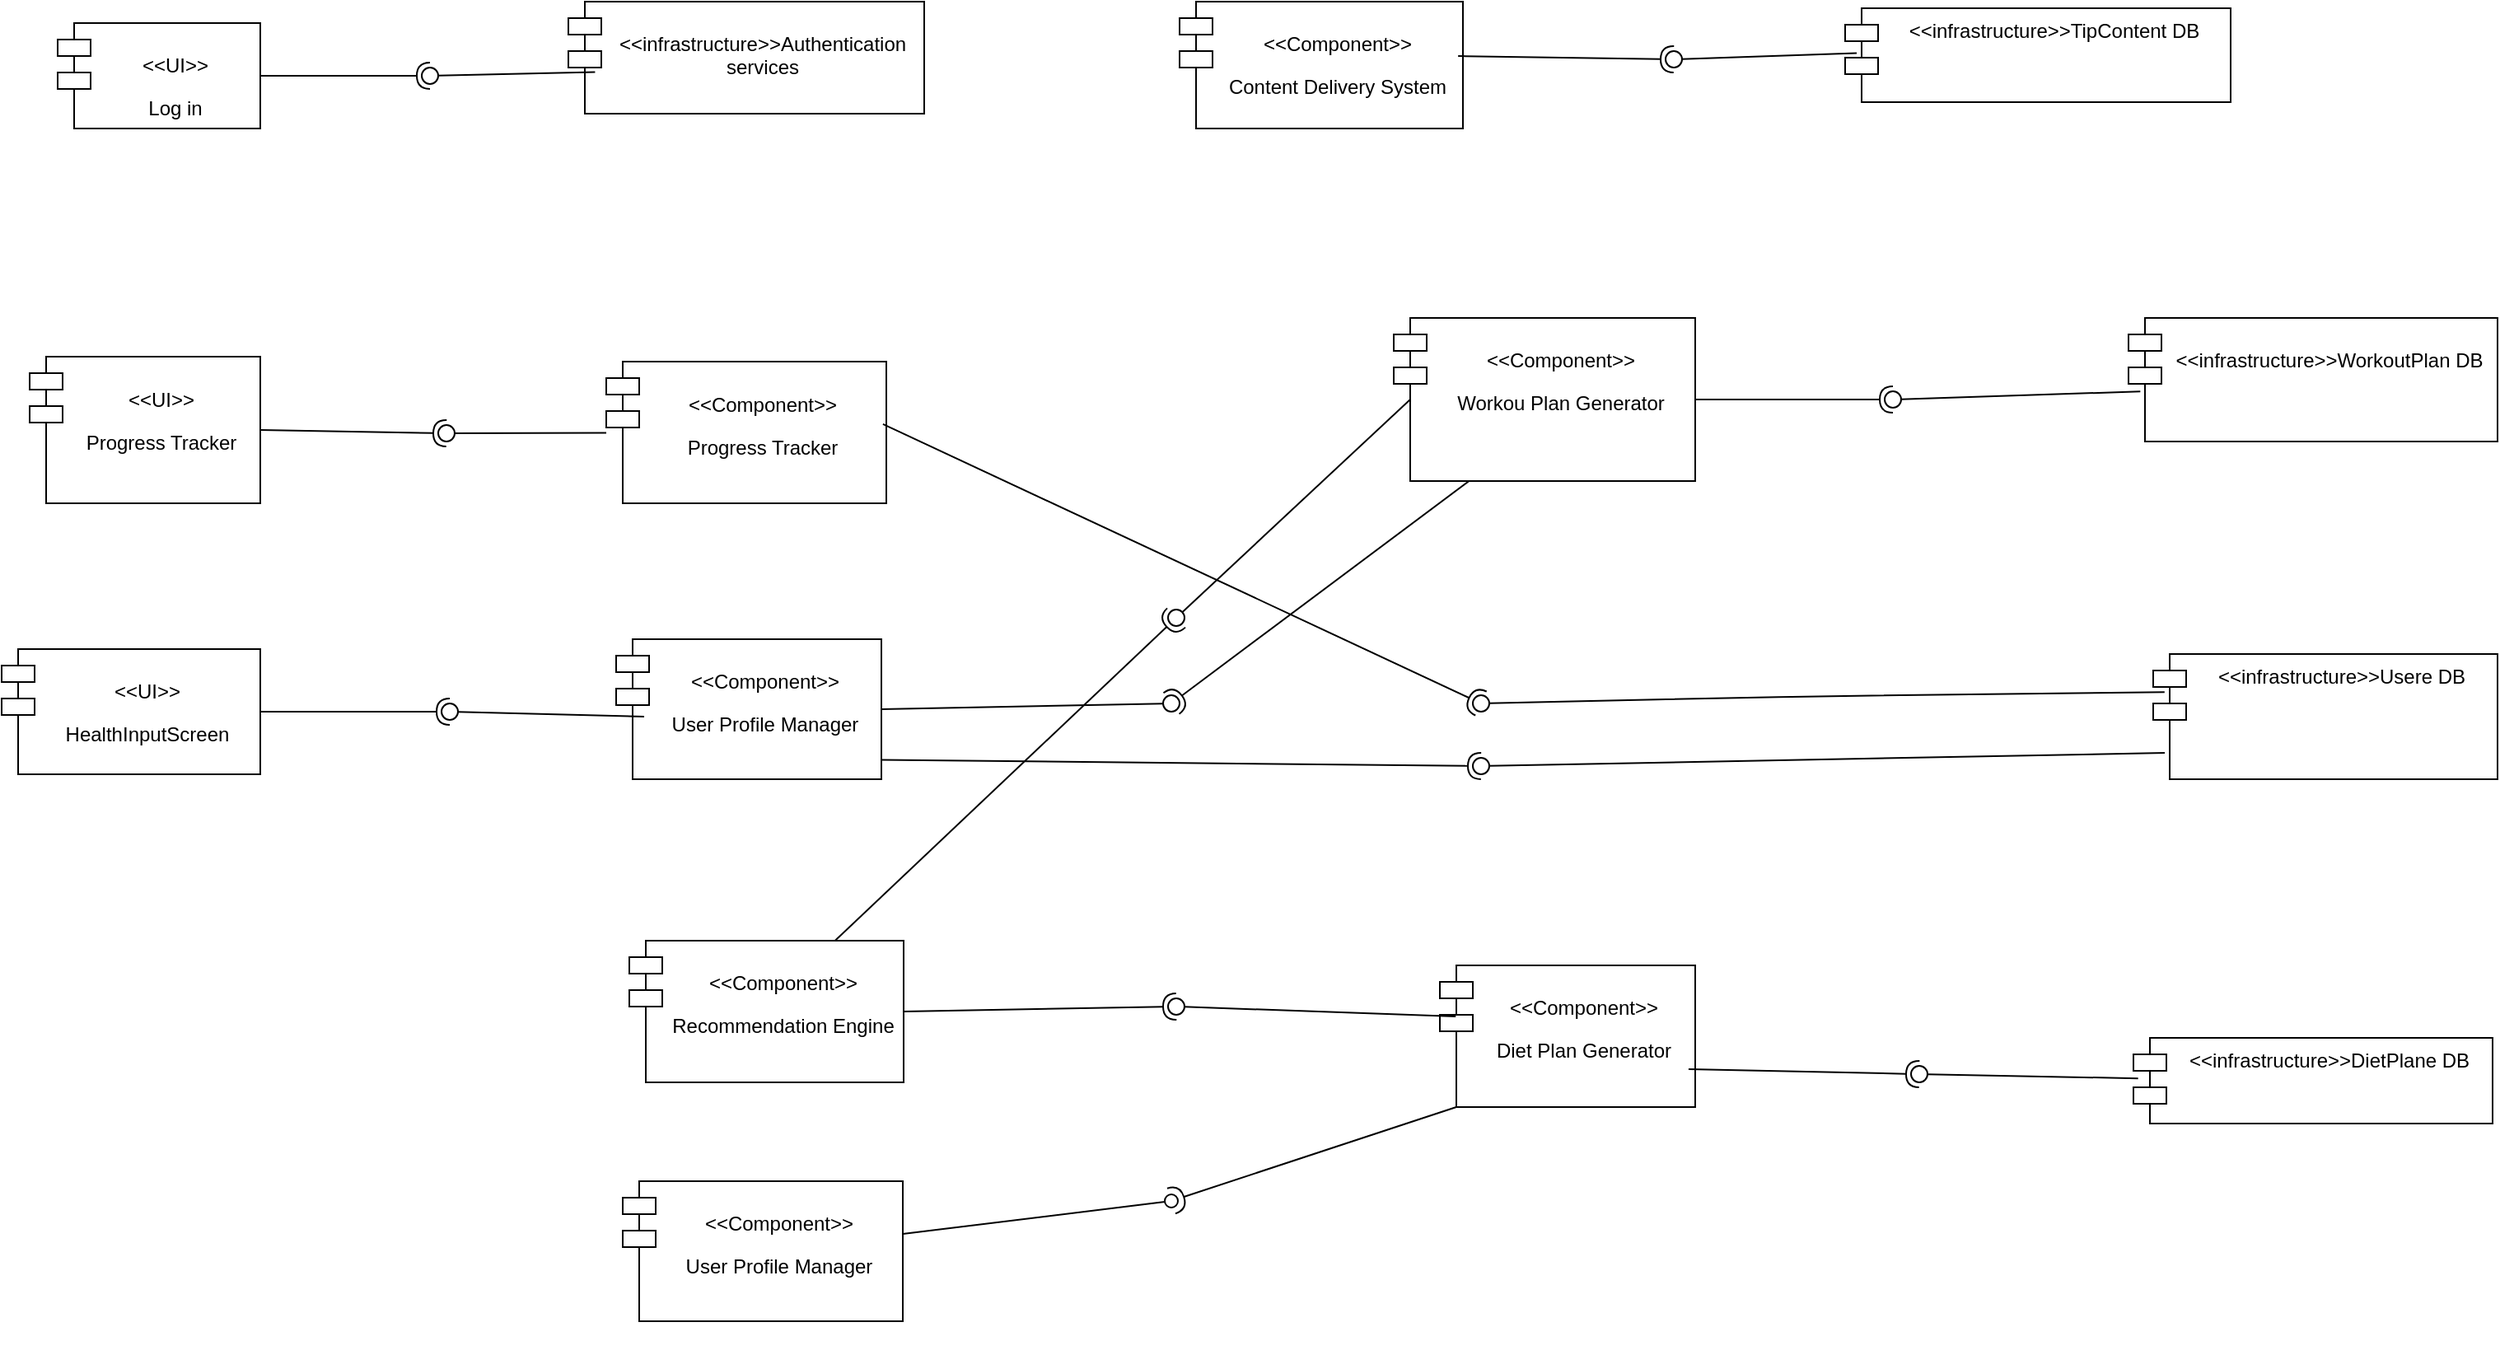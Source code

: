 <mxfile version="26.3.0">
  <diagram name="Page-1" id="cWBt8V4PLUJSiyqFKago">
    <mxGraphModel dx="2630" dy="1677" grid="0" gridSize="10" guides="1" tooltips="1" connect="1" arrows="1" fold="1" page="0" pageScale="1" pageWidth="850" pageHeight="1100" math="0" shadow="0">
      <root>
        <mxCell id="0" />
        <mxCell id="1" parent="0" />
        <mxCell id="d0AiPpgVXNXdEPE5czj4-30" value="&amp;lt;&amp;lt;infrastructure&amp;gt;&amp;gt;Usere DB" style="shape=module;align=left;spacingLeft=20;align=center;verticalAlign=top;whiteSpace=wrap;html=1;" vertex="1" parent="1">
          <mxGeometry x="582" y="-124" width="209" height="76" as="geometry" />
        </mxCell>
        <mxCell id="d0AiPpgVXNXdEPE5czj4-31" value="&amp;lt;&amp;lt;infrastructure&amp;gt;&amp;gt;TipContent DB" style="shape=module;align=left;spacingLeft=20;align=center;verticalAlign=top;whiteSpace=wrap;html=1;" vertex="1" parent="1">
          <mxGeometry x="395" y="-516" width="234" height="57" as="geometry" />
        </mxCell>
        <mxCell id="d0AiPpgVXNXdEPE5czj4-32" value="&lt;p&gt;&amp;lt;&amp;lt;infrastructure&amp;gt;&amp;gt;WorkoutPlan DB&lt;/p&gt;" style="shape=module;align=left;spacingLeft=20;align=center;verticalAlign=top;whiteSpace=wrap;html=1;" vertex="1" parent="1">
          <mxGeometry x="567" y="-328" width="224" height="75" as="geometry" />
        </mxCell>
        <mxCell id="d0AiPpgVXNXdEPE5czj4-33" value="&amp;lt;&amp;lt;infrastructure&amp;gt;&amp;gt;DietPlane DB" style="shape=module;align=left;spacingLeft=20;align=center;verticalAlign=top;whiteSpace=wrap;html=1;" vertex="1" parent="1">
          <mxGeometry x="570" y="109" width="218" height="52" as="geometry" />
        </mxCell>
        <mxCell id="d0AiPpgVXNXdEPE5czj4-34" value="&lt;p&gt;&amp;lt;&amp;lt;Component&amp;gt;&amp;gt;&lt;/p&gt;&lt;p&gt;Workou Plan Generator&lt;/p&gt;&lt;p&gt;&lt;br class=&quot;soft-break&quot;&gt;&lt;/p&gt;" style="shape=module;align=left;spacingLeft=20;align=center;verticalAlign=top;whiteSpace=wrap;html=1;" vertex="1" parent="1">
          <mxGeometry x="121" y="-328" width="183" height="99" as="geometry" />
        </mxCell>
        <mxCell id="d0AiPpgVXNXdEPE5czj4-35" value="&lt;p&gt;&amp;lt;&amp;lt;Component&amp;gt;&amp;gt;&lt;/p&gt;&lt;p&gt;Diet Plan Generator&lt;/p&gt;&lt;p&gt;&lt;br class=&quot;soft-break&quot;&gt;&lt;br class=&quot;soft-break&quot;&gt;&lt;/p&gt;" style="shape=module;align=left;spacingLeft=20;align=center;verticalAlign=top;whiteSpace=wrap;html=1;" vertex="1" parent="1">
          <mxGeometry x="149" y="65" width="155" height="86" as="geometry" />
        </mxCell>
        <mxCell id="d0AiPpgVXNXdEPE5czj4-36" value="&lt;p&gt;&amp;lt;&amp;lt;Component&amp;gt;&amp;gt;&lt;/p&gt;&lt;p&gt;Content Delivery System&lt;/p&gt;&lt;p&gt;&lt;br class=&quot;soft-break&quot;&gt;&lt;/p&gt;" style="shape=module;align=left;spacingLeft=20;align=center;verticalAlign=top;whiteSpace=wrap;html=1;" vertex="1" parent="1">
          <mxGeometry x="-9" y="-520" width="172" height="77" as="geometry" />
        </mxCell>
        <mxCell id="d0AiPpgVXNXdEPE5czj4-37" value="&lt;p&gt;&amp;lt;&amp;lt;Component&amp;gt;&amp;gt;&lt;/p&gt;&lt;p&gt;User Profile Manager&lt;/p&gt;&lt;p&gt;&lt;br class=&quot;soft-break&quot;&gt;&lt;br&gt;&lt;/p&gt;" style="shape=module;align=left;spacingLeft=20;align=center;verticalAlign=top;whiteSpace=wrap;html=1;" vertex="1" parent="1">
          <mxGeometry x="-351" y="-133" width="161" height="85" as="geometry" />
        </mxCell>
        <mxCell id="d0AiPpgVXNXdEPE5czj4-38" value="&lt;p&gt;&amp;lt;&amp;lt;Component&amp;gt;&amp;gt;&lt;/p&gt;&lt;p&gt;Recommendation Engine&lt;/p&gt;&lt;p&gt;&lt;br class=&quot;soft-break&quot;&gt;&lt;/p&gt;" style="shape=module;align=left;spacingLeft=20;align=center;verticalAlign=top;whiteSpace=wrap;html=1;" vertex="1" parent="1">
          <mxGeometry x="-343" y="50" width="166.5" height="86" as="geometry" />
        </mxCell>
        <mxCell id="d0AiPpgVXNXdEPE5czj4-39" value="&lt;p&gt;&amp;lt;&amp;lt;Component&amp;gt;&amp;gt;&lt;/p&gt;&lt;p&gt;Progress Tracker&lt;/p&gt;&lt;p&gt;&lt;br class=&quot;soft-break&quot;&gt;&lt;br class=&quot;soft-break&quot;&gt;&lt;/p&gt;" style="shape=module;align=left;spacingLeft=20;align=center;verticalAlign=top;whiteSpace=wrap;html=1;" vertex="1" parent="1">
          <mxGeometry x="-357" y="-301.5" width="170" height="86" as="geometry" />
        </mxCell>
        <mxCell id="d0AiPpgVXNXdEPE5czj4-40" value="&lt;p&gt;&amp;lt;&amp;lt;UI&amp;gt;&amp;gt;&lt;/p&gt;&lt;p&gt;HealthInputScreen&lt;/p&gt;" style="shape=module;align=left;spacingLeft=20;align=center;verticalAlign=top;whiteSpace=wrap;html=1;" vertex="1" parent="1">
          <mxGeometry x="-724" y="-127" width="157" height="76" as="geometry" />
        </mxCell>
        <mxCell id="d0AiPpgVXNXdEPE5czj4-41" value="&lt;p&gt;&amp;lt;&amp;lt;UI&amp;gt;&amp;gt;&lt;/p&gt;&lt;p&gt;Progress Tracker&lt;/p&gt;" style="shape=module;align=left;spacingLeft=20;align=center;verticalAlign=top;whiteSpace=wrap;html=1;" vertex="1" parent="1">
          <mxGeometry x="-707" y="-304.5" width="140" height="89" as="geometry" />
        </mxCell>
        <mxCell id="d0AiPpgVXNXdEPE5czj4-42" value="&lt;p&gt;&amp;lt;&amp;lt;UI&amp;gt;&amp;gt;&lt;/p&gt;&lt;p&gt;Log in&lt;/p&gt;" style="shape=module;align=left;spacingLeft=20;align=center;verticalAlign=top;whiteSpace=wrap;html=1;" vertex="1" parent="1">
          <mxGeometry x="-690" y="-507" width="123" height="64" as="geometry" />
        </mxCell>
        <mxCell id="d0AiPpgVXNXdEPE5czj4-44" value="&lt;p&gt;&amp;lt;&amp;lt;infrastructure&amp;gt;&amp;gt;&lt;span style=&quot;background-color: transparent; color: light-dark(rgb(0, 0, 0), rgb(255, 255, 255));&quot;&gt;Authentication services&lt;/span&gt;&lt;/p&gt;" style="shape=module;align=left;spacingLeft=20;align=center;verticalAlign=top;whiteSpace=wrap;html=1;" vertex="1" parent="1">
          <mxGeometry x="-380" y="-520" width="216" height="68" as="geometry" />
        </mxCell>
        <mxCell id="d0AiPpgVXNXdEPE5czj4-62" value="" style="ellipse;whiteSpace=wrap;html=1;align=center;aspect=fixed;fillColor=none;strokeColor=none;resizable=0;perimeter=centerPerimeter;rotatable=0;allowArrows=0;points=[];outlineConnect=1;" vertex="1" parent="1">
          <mxGeometry x="-79" y="-298" width="10" height="10" as="geometry" />
        </mxCell>
        <mxCell id="d0AiPpgVXNXdEPE5czj4-65" value="" style="ellipse;whiteSpace=wrap;html=1;align=center;aspect=fixed;fillColor=none;strokeColor=none;resizable=0;perimeter=centerPerimeter;rotatable=0;allowArrows=0;points=[];outlineConnect=1;" vertex="1" parent="1">
          <mxGeometry x="-407" y="-123" width="10" height="10" as="geometry" />
        </mxCell>
        <mxCell id="d0AiPpgVXNXdEPE5czj4-67" value="" style="ellipse;whiteSpace=wrap;html=1;align=center;aspect=fixed;fillColor=none;strokeColor=none;resizable=0;perimeter=centerPerimeter;rotatable=0;allowArrows=0;points=[];outlineConnect=1;" vertex="1" parent="1">
          <mxGeometry x="-459" y="-136" width="10" height="10" as="geometry" />
        </mxCell>
        <mxCell id="d0AiPpgVXNXdEPE5czj4-70" value="" style="ellipse;whiteSpace=wrap;html=1;align=center;aspect=fixed;fillColor=none;strokeColor=none;resizable=0;perimeter=centerPerimeter;rotatable=0;allowArrows=0;points=[];outlineConnect=1;" vertex="1" parent="1">
          <mxGeometry x="-26" y="151" width="10" height="10" as="geometry" />
        </mxCell>
        <mxCell id="d0AiPpgVXNXdEPE5czj4-74" value="" style="ellipse;whiteSpace=wrap;html=1;align=center;aspect=fixed;fillColor=none;strokeColor=none;resizable=0;perimeter=centerPerimeter;rotatable=0;allowArrows=0;points=[];outlineConnect=1;" vertex="1" parent="1">
          <mxGeometry x="261" y="4" width="10" height="10" as="geometry" />
        </mxCell>
        <mxCell id="d0AiPpgVXNXdEPE5czj4-79" value="" style="ellipse;whiteSpace=wrap;html=1;align=center;aspect=fixed;fillColor=none;strokeColor=none;resizable=0;perimeter=centerPerimeter;rotatable=0;allowArrows=0;points=[];outlineConnect=1;" vertex="1" parent="1">
          <mxGeometry x="276" y="-202" width="10" height="10" as="geometry" />
        </mxCell>
        <mxCell id="d0AiPpgVXNXdEPE5czj4-81" value="&lt;p&gt;&amp;lt;&amp;lt;Component&amp;gt;&amp;gt;&lt;/p&gt;&lt;p&gt;User Profile Manager&lt;/p&gt;&lt;p&gt;&lt;br class=&quot;soft-break&quot;&gt;&lt;br&gt;&lt;/p&gt;" style="shape=module;align=left;spacingLeft=20;align=center;verticalAlign=top;whiteSpace=wrap;html=1;" vertex="1" parent="1">
          <mxGeometry x="-347" y="196" width="170" height="85" as="geometry" />
        </mxCell>
        <mxCell id="d0AiPpgVXNXdEPE5czj4-82" value="" style="rounded=0;orthogonalLoop=1;jettySize=auto;html=1;endArrow=halfCircle;endFill=0;endSize=6;strokeWidth=1;sketch=0;fontSize=12;curved=1;exitX=0;exitY=1;exitDx=10;exitDy=0;exitPerimeter=0;" edge="1" target="d0AiPpgVXNXdEPE5czj4-83" parent="1" source="d0AiPpgVXNXdEPE5czj4-35">
          <mxGeometry relative="1" as="geometry">
            <mxPoint x="36" y="125" as="sourcePoint" />
          </mxGeometry>
        </mxCell>
        <mxCell id="d0AiPpgVXNXdEPE5czj4-86" value="" style="rounded=0;orthogonalLoop=1;jettySize=auto;html=1;endArrow=halfCircle;endFill=0;endSize=6;strokeWidth=1;sketch=0;fontSize=12;curved=1;exitX=0.974;exitY=0.733;exitDx=0;exitDy=0;exitPerimeter=0;" edge="1" target="d0AiPpgVXNXdEPE5czj4-88" parent="1" source="d0AiPpgVXNXdEPE5czj4-35">
          <mxGeometry relative="1" as="geometry">
            <mxPoint x="287" y="43" as="sourcePoint" />
          </mxGeometry>
        </mxCell>
        <mxCell id="d0AiPpgVXNXdEPE5czj4-87" value="" style="rounded=0;orthogonalLoop=1;jettySize=auto;html=1;endArrow=oval;endFill=0;sketch=0;sourcePerimeterSpacing=0;targetPerimeterSpacing=0;endSize=10;fontSize=12;curved=1;exitX=0.013;exitY=0.473;exitDx=0;exitDy=0;exitPerimeter=0;" edge="1" target="d0AiPpgVXNXdEPE5czj4-88" parent="1" source="d0AiPpgVXNXdEPE5czj4-33">
          <mxGeometry relative="1" as="geometry">
            <mxPoint x="247" y="43" as="sourcePoint" />
          </mxGeometry>
        </mxCell>
        <mxCell id="d0AiPpgVXNXdEPE5czj4-88" value="" style="ellipse;whiteSpace=wrap;html=1;align=center;aspect=fixed;fillColor=none;strokeColor=none;resizable=0;perimeter=centerPerimeter;rotatable=0;allowArrows=0;points=[];outlineConnect=1;" vertex="1" parent="1">
          <mxGeometry x="435" y="126" width="10" height="10" as="geometry" />
        </mxCell>
        <mxCell id="d0AiPpgVXNXdEPE5czj4-89" value="" style="rounded=0;orthogonalLoop=1;jettySize=auto;html=1;endArrow=halfCircle;endFill=0;endSize=6;strokeWidth=1;sketch=0;fontSize=12;curved=1;exitX=0.75;exitY=0;exitDx=0;exitDy=0;" edge="1" target="d0AiPpgVXNXdEPE5czj4-91" parent="1" source="d0AiPpgVXNXdEPE5czj4-38">
          <mxGeometry relative="1" as="geometry">
            <mxPoint x="-41" y="-162" as="sourcePoint" />
          </mxGeometry>
        </mxCell>
        <mxCell id="d0AiPpgVXNXdEPE5czj4-92" value="" style="rounded=0;orthogonalLoop=1;jettySize=auto;html=1;endArrow=halfCircle;endFill=0;endSize=6;strokeWidth=1;sketch=0;fontSize=12;curved=1;exitX=0.983;exitY=0.429;exitDx=0;exitDy=0;exitPerimeter=0;" edge="1" target="d0AiPpgVXNXdEPE5czj4-94" parent="1" source="d0AiPpgVXNXdEPE5czj4-36">
          <mxGeometry relative="1" as="geometry">
            <mxPoint x="36" y="-510" as="sourcePoint" />
          </mxGeometry>
        </mxCell>
        <mxCell id="d0AiPpgVXNXdEPE5czj4-93" value="" style="rounded=0;orthogonalLoop=1;jettySize=auto;html=1;endArrow=oval;endFill=0;sketch=0;sourcePerimeterSpacing=0;targetPerimeterSpacing=0;endSize=10;fontSize=12;curved=1;exitX=0.03;exitY=0.479;exitDx=0;exitDy=0;exitPerimeter=0;" edge="1" target="d0AiPpgVXNXdEPE5czj4-94" parent="1" source="d0AiPpgVXNXdEPE5czj4-31">
          <mxGeometry relative="1" as="geometry">
            <mxPoint x="-4" y="-510" as="sourcePoint" />
          </mxGeometry>
        </mxCell>
        <mxCell id="d0AiPpgVXNXdEPE5czj4-94" value="" style="ellipse;whiteSpace=wrap;html=1;align=center;aspect=fixed;fillColor=none;strokeColor=none;resizable=0;perimeter=centerPerimeter;rotatable=0;allowArrows=0;points=[];outlineConnect=1;" vertex="1" parent="1">
          <mxGeometry x="286" y="-490" width="10" height="10" as="geometry" />
        </mxCell>
        <mxCell id="d0AiPpgVXNXdEPE5czj4-95" value="" style="rounded=0;orthogonalLoop=1;jettySize=auto;html=1;endArrow=halfCircle;endFill=0;endSize=6;strokeWidth=1;sketch=0;fontSize=12;curved=1;exitX=0.988;exitY=0.441;exitDx=0;exitDy=0;exitPerimeter=0;" edge="1" target="d0AiPpgVXNXdEPE5czj4-97" parent="1" source="d0AiPpgVXNXdEPE5czj4-39">
          <mxGeometry relative="1" as="geometry">
            <mxPoint x="36" y="-298" as="sourcePoint" />
          </mxGeometry>
        </mxCell>
        <mxCell id="d0AiPpgVXNXdEPE5czj4-96" value="" style="rounded=0;orthogonalLoop=1;jettySize=auto;html=1;endArrow=oval;endFill=0;sketch=0;sourcePerimeterSpacing=0;targetPerimeterSpacing=0;endSize=10;fontSize=12;curved=1;exitX=0.033;exitY=0.305;exitDx=0;exitDy=0;exitPerimeter=0;" edge="1" target="d0AiPpgVXNXdEPE5czj4-97" parent="1" source="d0AiPpgVXNXdEPE5czj4-30">
          <mxGeometry relative="1" as="geometry">
            <mxPoint x="-4" y="-298" as="sourcePoint" />
            <Array as="points">
              <mxPoint x="373" y="-99" />
            </Array>
          </mxGeometry>
        </mxCell>
        <mxCell id="d0AiPpgVXNXdEPE5czj4-97" value="" style="ellipse;whiteSpace=wrap;html=1;align=center;aspect=fixed;fillColor=none;strokeColor=none;resizable=0;perimeter=centerPerimeter;rotatable=0;allowArrows=0;points=[];outlineConnect=1;" vertex="1" parent="1">
          <mxGeometry x="169" y="-99" width="10" height="10" as="geometry" />
        </mxCell>
        <mxCell id="d0AiPpgVXNXdEPE5czj4-98" value="" style="rounded=0;orthogonalLoop=1;jettySize=auto;html=1;endArrow=halfCircle;endFill=0;endSize=6;strokeWidth=1;sketch=0;fontSize=12;curved=1;exitX=1;exitY=0.5;exitDx=0;exitDy=0;entryX=0.095;entryY=1.195;entryDx=0;entryDy=0;entryPerimeter=0;" edge="1" target="d0AiPpgVXNXdEPE5czj4-100" parent="1" source="d0AiPpgVXNXdEPE5czj4-38">
          <mxGeometry relative="1" as="geometry">
            <mxPoint x="-237" y="62" as="sourcePoint" />
          </mxGeometry>
        </mxCell>
        <mxCell id="d0AiPpgVXNXdEPE5czj4-99" value="" style="rounded=0;orthogonalLoop=1;jettySize=auto;html=1;endArrow=oval;endFill=0;sketch=0;sourcePerimeterSpacing=0;targetPerimeterSpacing=0;endSize=10;fontSize=12;curved=1;exitX=0.062;exitY=0.36;exitDx=0;exitDy=0;exitPerimeter=0;" edge="1" target="d0AiPpgVXNXdEPE5czj4-100" parent="1" source="d0AiPpgVXNXdEPE5czj4-35">
          <mxGeometry relative="1" as="geometry">
            <mxPoint x="190" y="-115" as="sourcePoint" />
          </mxGeometry>
        </mxCell>
        <mxCell id="d0AiPpgVXNXdEPE5czj4-100" value="" style="ellipse;whiteSpace=wrap;html=1;align=center;aspect=fixed;fillColor=none;strokeColor=none;resizable=0;perimeter=centerPerimeter;rotatable=0;allowArrows=0;points=[];outlineConnect=1;" vertex="1" parent="1">
          <mxGeometry x="-16" y="85" width="10" height="10" as="geometry" />
        </mxCell>
        <mxCell id="d0AiPpgVXNXdEPE5czj4-104" value="" style="rounded=0;orthogonalLoop=1;jettySize=auto;html=1;endArrow=halfCircle;endFill=0;endSize=6;strokeWidth=1;sketch=0;fontSize=12;curved=1;exitX=1;exitY=0.5;exitDx=0;exitDy=0;" edge="1" target="d0AiPpgVXNXdEPE5czj4-106" parent="1" source="d0AiPpgVXNXdEPE5czj4-34">
          <mxGeometry relative="1" as="geometry">
            <mxPoint x="441" y="-206" as="sourcePoint" />
          </mxGeometry>
        </mxCell>
        <mxCell id="d0AiPpgVXNXdEPE5czj4-107" value="" style="rounded=0;orthogonalLoop=1;jettySize=auto;html=1;endArrow=oval;endFill=0;sketch=0;sourcePerimeterSpacing=0;targetPerimeterSpacing=0;endSize=10;fontSize=12;curved=1;exitX=0.032;exitY=0.595;exitDx=0;exitDy=0;exitPerimeter=0;" edge="1" parent="1" source="d0AiPpgVXNXdEPE5czj4-32" target="d0AiPpgVXNXdEPE5czj4-106">
          <mxGeometry relative="1" as="geometry">
            <mxPoint x="476" y="-272" as="sourcePoint" />
            <mxPoint x="421" y="-206" as="targetPoint" />
          </mxGeometry>
        </mxCell>
        <mxCell id="d0AiPpgVXNXdEPE5czj4-106" value="" style="ellipse;whiteSpace=wrap;html=1;align=center;aspect=fixed;fillColor=none;strokeColor=none;resizable=0;perimeter=centerPerimeter;rotatable=0;allowArrows=0;points=[];outlineConnect=1;" vertex="1" parent="1">
          <mxGeometry x="419" y="-283.5" width="10" height="10" as="geometry" />
        </mxCell>
        <mxCell id="d0AiPpgVXNXdEPE5czj4-111" value="" style="rounded=0;orthogonalLoop=1;jettySize=auto;html=1;endArrow=halfCircle;endFill=0;endSize=6;strokeWidth=1;sketch=0;fontSize=12;curved=1;exitX=1;exitY=0.5;exitDx=0;exitDy=0;" edge="1" target="d0AiPpgVXNXdEPE5czj4-113" parent="1" source="d0AiPpgVXNXdEPE5czj4-40">
          <mxGeometry relative="1" as="geometry">
            <mxPoint x="-441" y="-75" as="sourcePoint" />
          </mxGeometry>
        </mxCell>
        <mxCell id="d0AiPpgVXNXdEPE5czj4-112" value="" style="rounded=0;orthogonalLoop=1;jettySize=auto;html=1;endArrow=oval;endFill=0;sketch=0;sourcePerimeterSpacing=0;targetPerimeterSpacing=0;endSize=10;fontSize=12;curved=1;" edge="1" target="d0AiPpgVXNXdEPE5czj4-113" parent="1">
          <mxGeometry relative="1" as="geometry">
            <mxPoint x="-334" y="-86" as="sourcePoint" />
          </mxGeometry>
        </mxCell>
        <mxCell id="d0AiPpgVXNXdEPE5czj4-113" value="" style="ellipse;whiteSpace=wrap;html=1;align=center;aspect=fixed;fillColor=none;strokeColor=none;resizable=0;perimeter=centerPerimeter;rotatable=0;allowArrows=0;points=[];outlineConnect=1;" vertex="1" parent="1">
          <mxGeometry x="-457" y="-94" width="10" height="10" as="geometry" />
        </mxCell>
        <mxCell id="d0AiPpgVXNXdEPE5czj4-114" value="" style="rounded=0;orthogonalLoop=1;jettySize=auto;html=1;endArrow=halfCircle;endFill=0;endSize=6;strokeWidth=1;sketch=0;fontSize=12;curved=1;exitX=0.25;exitY=1;exitDx=0;exitDy=0;" edge="1" target="d0AiPpgVXNXdEPE5czj4-116" parent="1" source="d0AiPpgVXNXdEPE5czj4-34">
          <mxGeometry relative="1" as="geometry">
            <mxPoint x="14" y="-102" as="sourcePoint" />
          </mxGeometry>
        </mxCell>
        <mxCell id="d0AiPpgVXNXdEPE5czj4-115" value="" style="rounded=0;orthogonalLoop=1;jettySize=auto;html=1;endArrow=oval;endFill=0;sketch=0;sourcePerimeterSpacing=0;targetPerimeterSpacing=0;endSize=10;fontSize=12;curved=1;exitX=1;exitY=0.5;exitDx=0;exitDy=0;" edge="1" target="d0AiPpgVXNXdEPE5czj4-116" parent="1" source="d0AiPpgVXNXdEPE5czj4-37">
          <mxGeometry relative="1" as="geometry">
            <mxPoint x="-26" y="-102" as="sourcePoint" />
          </mxGeometry>
        </mxCell>
        <mxCell id="d0AiPpgVXNXdEPE5czj4-116" value="" style="ellipse;whiteSpace=wrap;html=1;align=center;aspect=fixed;fillColor=none;strokeColor=none;resizable=0;perimeter=centerPerimeter;rotatable=0;allowArrows=0;points=[];outlineConnect=1;" vertex="1" parent="1">
          <mxGeometry x="-19" y="-99" width="10" height="10" as="geometry" />
        </mxCell>
        <mxCell id="d0AiPpgVXNXdEPE5czj4-117" value="" style="rounded=0;orthogonalLoop=1;jettySize=auto;html=1;endArrow=oval;endFill=0;sketch=0;sourcePerimeterSpacing=0;targetPerimeterSpacing=0;endSize=10;fontSize=12;curved=1;exitX=0;exitY=0.5;exitDx=10;exitDy=0;exitPerimeter=0;" edge="1" parent="1" source="d0AiPpgVXNXdEPE5czj4-34" target="d0AiPpgVXNXdEPE5czj4-91">
          <mxGeometry relative="1" as="geometry">
            <mxPoint x="155" y="-284" as="sourcePoint" />
            <mxPoint x="-61" y="-162" as="targetPoint" />
          </mxGeometry>
        </mxCell>
        <mxCell id="d0AiPpgVXNXdEPE5czj4-91" value="" style="ellipse;whiteSpace=wrap;html=1;align=center;aspect=fixed;fillColor=none;strokeColor=none;resizable=0;perimeter=centerPerimeter;rotatable=0;allowArrows=0;points=[];outlineConnect=1;" vertex="1" parent="1">
          <mxGeometry x="-16" y="-151" width="10" height="10" as="geometry" />
        </mxCell>
        <mxCell id="d0AiPpgVXNXdEPE5czj4-121" value="" style="rounded=0;orthogonalLoop=1;jettySize=auto;html=1;endArrow=halfCircle;endFill=0;endSize=6;strokeWidth=1;sketch=0;fontSize=12;curved=1;exitX=1.002;exitY=0.862;exitDx=0;exitDy=0;exitPerimeter=0;" edge="1" target="d0AiPpgVXNXdEPE5czj4-123" parent="1" source="d0AiPpgVXNXdEPE5czj4-37">
          <mxGeometry relative="1" as="geometry">
            <mxPoint x="414" y="-46" as="sourcePoint" />
          </mxGeometry>
        </mxCell>
        <mxCell id="d0AiPpgVXNXdEPE5czj4-122" value="" style="rounded=0;orthogonalLoop=1;jettySize=auto;html=1;endArrow=oval;endFill=0;sketch=0;sourcePerimeterSpacing=0;targetPerimeterSpacing=0;endSize=10;fontSize=12;curved=1;" edge="1" target="d0AiPpgVXNXdEPE5czj4-123" parent="1">
          <mxGeometry relative="1" as="geometry">
            <mxPoint x="589" y="-64" as="sourcePoint" />
          </mxGeometry>
        </mxCell>
        <mxCell id="d0AiPpgVXNXdEPE5czj4-123" value="" style="ellipse;whiteSpace=wrap;html=1;align=center;aspect=fixed;fillColor=none;strokeColor=none;resizable=0;perimeter=centerPerimeter;rotatable=0;allowArrows=0;points=[];outlineConnect=1;" vertex="1" parent="1">
          <mxGeometry x="169" y="-61" width="10" height="10" as="geometry" />
        </mxCell>
        <mxCell id="d0AiPpgVXNXdEPE5czj4-128" value="" style="rounded=0;orthogonalLoop=1;jettySize=auto;html=1;endArrow=halfCircle;endFill=0;endSize=6;strokeWidth=1;sketch=0;fontSize=12;curved=1;exitX=1;exitY=0.5;exitDx=0;exitDy=0;" edge="1" target="d0AiPpgVXNXdEPE5czj4-130" parent="1" source="d0AiPpgVXNXdEPE5czj4-41">
          <mxGeometry relative="1" as="geometry">
            <mxPoint x="-400" y="-254" as="sourcePoint" />
          </mxGeometry>
        </mxCell>
        <mxCell id="d0AiPpgVXNXdEPE5czj4-129" value="" style="rounded=0;orthogonalLoop=1;jettySize=auto;html=1;endArrow=oval;endFill=0;sketch=0;sourcePerimeterSpacing=0;targetPerimeterSpacing=0;endSize=10;fontSize=12;curved=1;entryX=0.594;entryY=0.718;entryDx=0;entryDy=0;entryPerimeter=0;" edge="1" target="d0AiPpgVXNXdEPE5czj4-130" parent="1" source="d0AiPpgVXNXdEPE5czj4-39">
          <mxGeometry relative="1" as="geometry">
            <mxPoint x="-440" y="-254" as="sourcePoint" />
          </mxGeometry>
        </mxCell>
        <mxCell id="d0AiPpgVXNXdEPE5czj4-130" value="" style="ellipse;whiteSpace=wrap;html=1;align=center;aspect=fixed;fillColor=none;strokeColor=none;resizable=0;perimeter=centerPerimeter;rotatable=0;allowArrows=0;points=[];outlineConnect=1;" vertex="1" parent="1">
          <mxGeometry x="-459" y="-263" width="10" height="10" as="geometry" />
        </mxCell>
        <mxCell id="d0AiPpgVXNXdEPE5czj4-131" value="" style="html=1;verticalAlign=bottom;labelBackgroundColor=none;endArrow=oval;endFill=0;endSize=8;rounded=0;fontSize=12;curved=1;" edge="1" parent="1" source="d0AiPpgVXNXdEPE5czj4-81" target="d0AiPpgVXNXdEPE5czj4-83">
          <mxGeometry width="160" relative="1" as="geometry">
            <mxPoint x="-205" y="235" as="sourcePoint" />
            <mxPoint x="11" y="205" as="targetPoint" />
          </mxGeometry>
        </mxCell>
        <mxCell id="d0AiPpgVXNXdEPE5czj4-83" value="" style="ellipse;whiteSpace=wrap;html=1;align=center;aspect=fixed;fillColor=none;strokeColor=none;resizable=0;perimeter=centerPerimeter;rotatable=0;allowArrows=0;points=[];outlineConnect=1;" vertex="1" parent="1">
          <mxGeometry x="-19" y="203" width="10" height="10" as="geometry" />
        </mxCell>
        <mxCell id="d0AiPpgVXNXdEPE5czj4-135" value="" style="rounded=0;orthogonalLoop=1;jettySize=auto;html=1;endArrow=halfCircle;endFill=0;endSize=6;strokeWidth=1;sketch=0;fontSize=12;curved=1;exitX=1;exitY=0.5;exitDx=0;exitDy=0;" edge="1" target="d0AiPpgVXNXdEPE5czj4-137" parent="1" source="d0AiPpgVXNXdEPE5czj4-42">
          <mxGeometry relative="1" as="geometry">
            <mxPoint x="-537" y="-462" as="sourcePoint" />
          </mxGeometry>
        </mxCell>
        <mxCell id="d0AiPpgVXNXdEPE5czj4-136" value="" style="rounded=0;orthogonalLoop=1;jettySize=auto;html=1;endArrow=oval;endFill=0;sketch=0;sourcePerimeterSpacing=0;targetPerimeterSpacing=0;endSize=10;fontSize=12;curved=1;entryX=0.422;entryY=0.33;entryDx=0;entryDy=0;entryPerimeter=0;exitX=0.075;exitY=0.628;exitDx=0;exitDy=0;exitPerimeter=0;" edge="1" target="d0AiPpgVXNXdEPE5czj4-137" parent="1" source="d0AiPpgVXNXdEPE5czj4-44">
          <mxGeometry relative="1" as="geometry">
            <mxPoint x="-462" y="-470" as="sourcePoint" />
          </mxGeometry>
        </mxCell>
        <mxCell id="d0AiPpgVXNXdEPE5czj4-137" value="" style="ellipse;whiteSpace=wrap;html=1;align=center;aspect=fixed;fillColor=none;strokeColor=none;resizable=0;perimeter=centerPerimeter;rotatable=0;allowArrows=0;points=[];outlineConnect=1;" vertex="1" parent="1">
          <mxGeometry x="-469" y="-480" width="10" height="10" as="geometry" />
        </mxCell>
      </root>
    </mxGraphModel>
  </diagram>
</mxfile>
